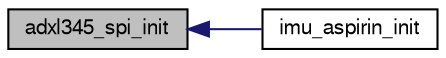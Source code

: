 digraph "adxl345_spi_init"
{
  edge [fontname="FreeSans",fontsize="10",labelfontname="FreeSans",labelfontsize="10"];
  node [fontname="FreeSans",fontsize="10",shape=record];
  rankdir="LR";
  Node1 [label="adxl345_spi_init",height=0.2,width=0.4,color="black", fillcolor="grey75", style="filled", fontcolor="black"];
  Node1 -> Node2 [dir="back",color="midnightblue",fontsize="10",style="solid",fontname="FreeSans"];
  Node2 [label="imu_aspirin_init",height=0.2,width=0.4,color="black", fillcolor="white", style="filled",URL="$imu__aspirin_8h.html#a7cb16e620f9975439bb91f7d4819dc72"];
}
